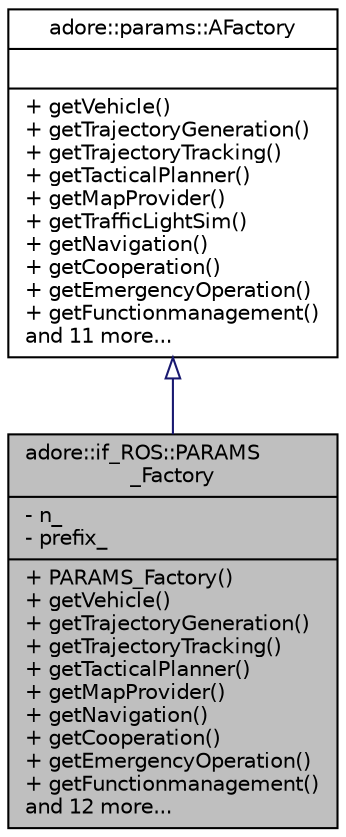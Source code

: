 digraph "adore::if_ROS::PARAMS_Factory"
{
 // LATEX_PDF_SIZE
  edge [fontname="Helvetica",fontsize="10",labelfontname="Helvetica",labelfontsize="10"];
  node [fontname="Helvetica",fontsize="10",shape=record];
  Node1 [label="{adore::if_ROS::PARAMS\l_Factory\n|- n_\l- prefix_\l|+ PARAMS_Factory()\l+ getVehicle()\l+ getTrajectoryGeneration()\l+ getTrajectoryTracking()\l+ getTacticalPlanner()\l+ getMapProvider()\l+ getNavigation()\l+ getCooperation()\l+ getEmergencyOperation()\l+ getFunctionmanagement()\land 12 more...\l}",height=0.2,width=0.4,color="black", fillcolor="grey75", style="filled", fontcolor="black",tooltip=" "];
  Node2 -> Node1 [dir="back",color="midnightblue",fontsize="10",style="solid",arrowtail="onormal",fontname="Helvetica"];
  Node2 [label="{adore::params::AFactory\n||+ getVehicle()\l+ getTrajectoryGeneration()\l+ getTrajectoryTracking()\l+ getTacticalPlanner()\l+ getMapProvider()\l+ getTrafficLightSim()\l+ getNavigation()\l+ getCooperation()\l+ getEmergencyOperation()\l+ getFunctionmanagement()\land 11 more...\l}",height=0.2,width=0.4,color="black", fillcolor="white", style="filled",URL="$classadore_1_1params_1_1AFactory.html",tooltip="abstract factory for adore::params classes"];
}
